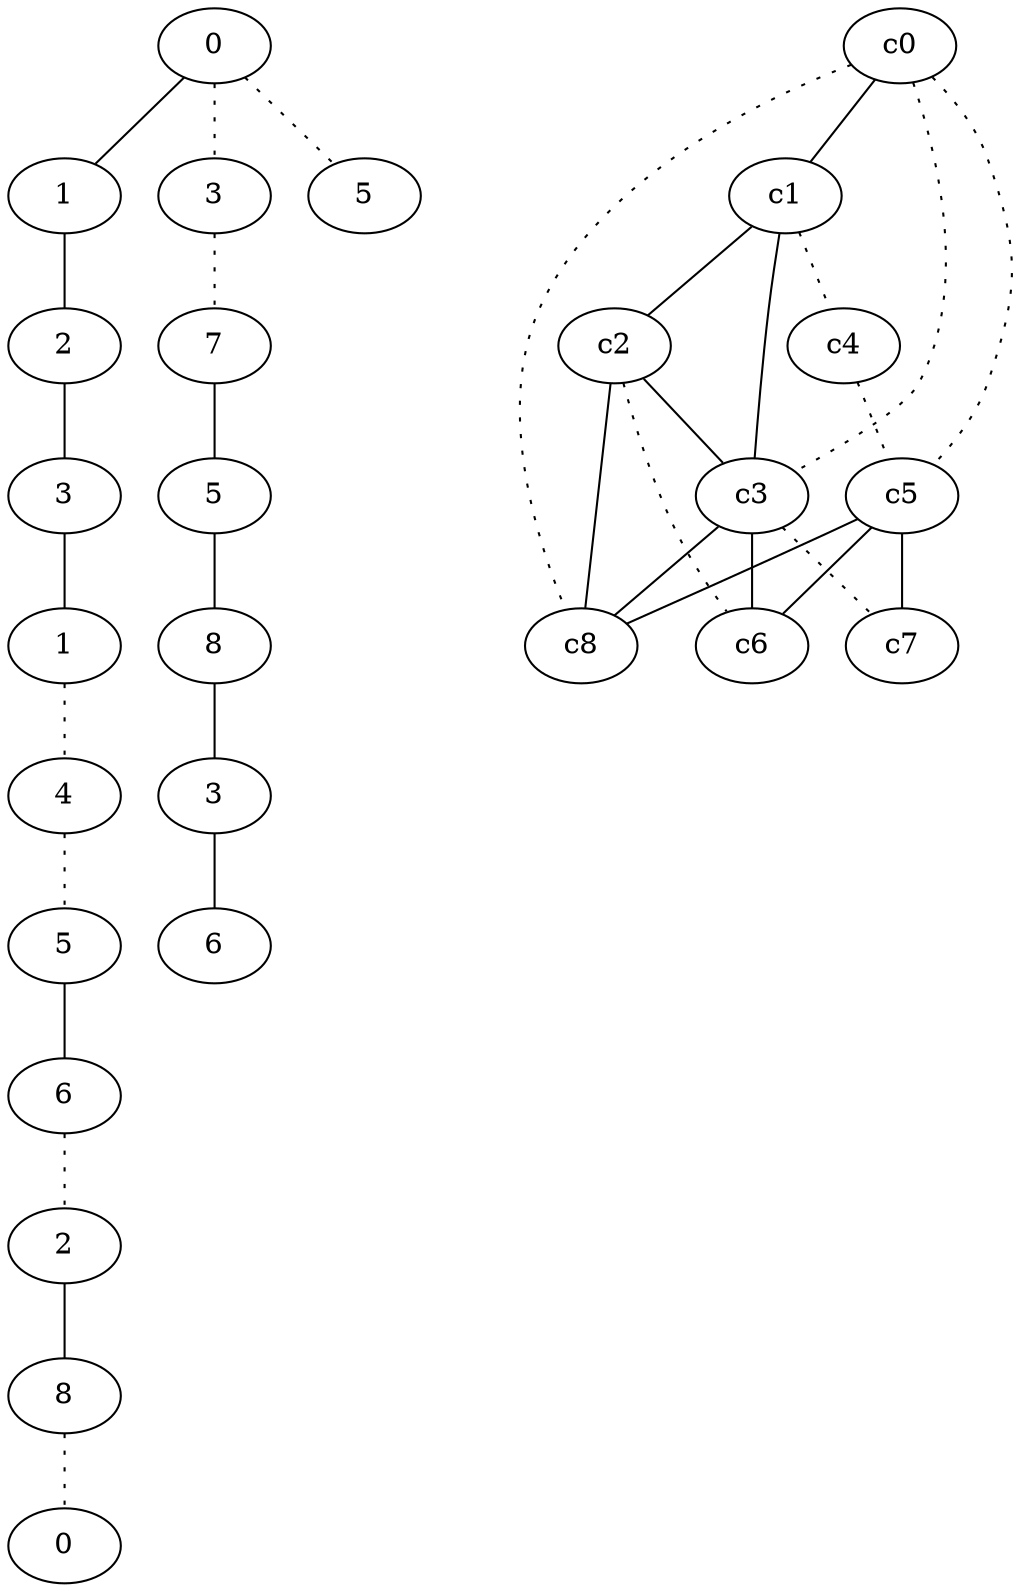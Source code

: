graph {
a0[label=0];
a1[label=1];
a2[label=2];
a3[label=3];
a4[label=1];
a5[label=4];
a6[label=5];
a7[label=6];
a8[label=2];
a9[label=8];
a10[label=0];
a11[label=3];
a12[label=7];
a13[label=5];
a14[label=8];
a15[label=3];
a16[label=6];
a17[label=5];
a0 -- a1;
a0 -- a11 [style=dotted];
a0 -- a17 [style=dotted];
a1 -- a2;
a2 -- a3;
a3 -- a4;
a4 -- a5 [style=dotted];
a5 -- a6 [style=dotted];
a6 -- a7;
a7 -- a8 [style=dotted];
a8 -- a9;
a9 -- a10 [style=dotted];
a11 -- a12 [style=dotted];
a12 -- a13;
a13 -- a14;
a14 -- a15;
a15 -- a16;
c0 -- c1;
c0 -- c3 [style=dotted];
c0 -- c5 [style=dotted];
c0 -- c8 [style=dotted];
c1 -- c2;
c1 -- c3;
c1 -- c4 [style=dotted];
c2 -- c3;
c2 -- c6 [style=dotted];
c2 -- c8;
c3 -- c6;
c3 -- c7 [style=dotted];
c3 -- c8;
c4 -- c5 [style=dotted];
c5 -- c6;
c5 -- c7;
c5 -- c8;
}
